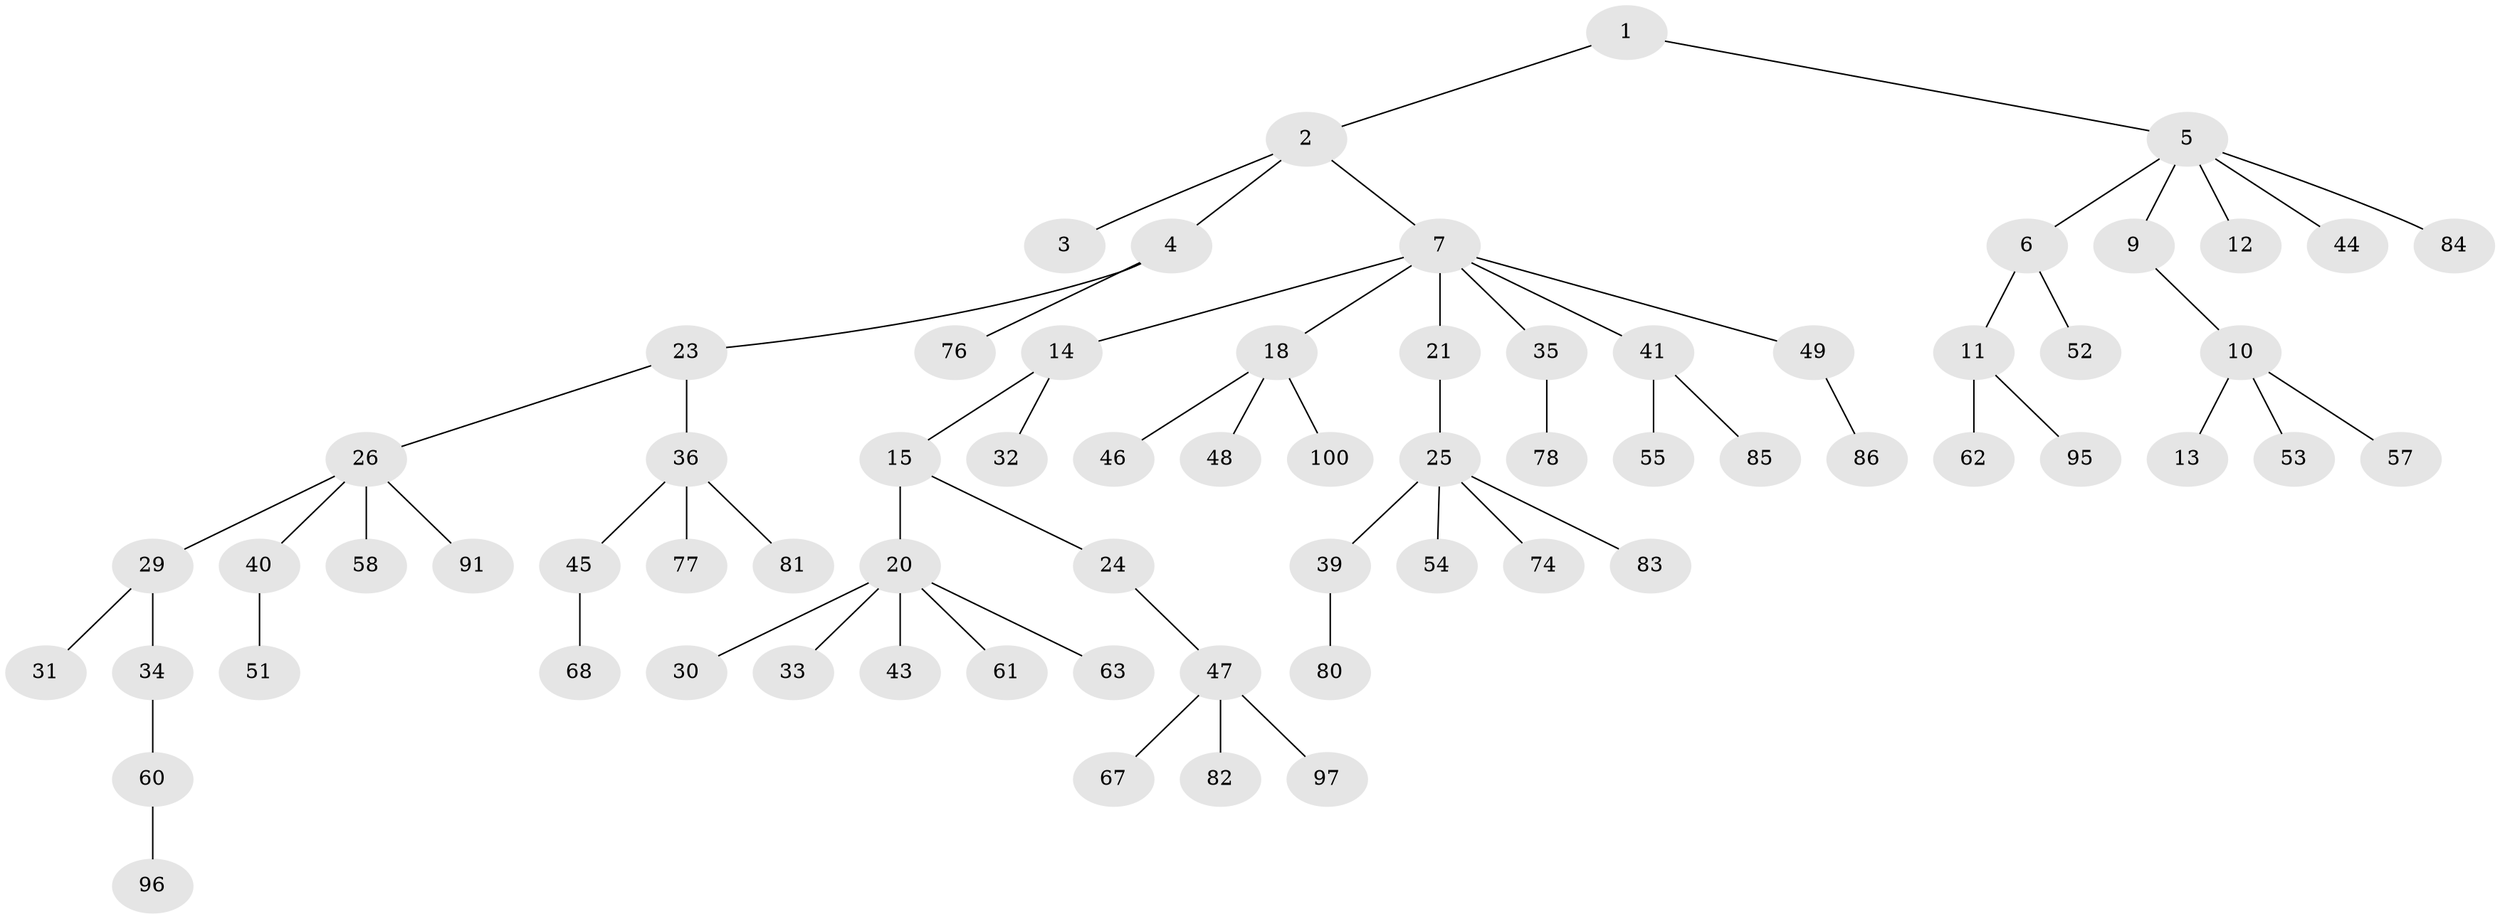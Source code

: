 // original degree distribution, {2: 0.15, 5: 0.04, 1: 0.55, 3: 0.18, 6: 0.02, 4: 0.05, 7: 0.01}
// Generated by graph-tools (version 1.1) at 2025/11/02/21/25 10:11:10]
// undirected, 68 vertices, 67 edges
graph export_dot {
graph [start="1"]
  node [color=gray90,style=filled];
  1;
  2 [super="+90"];
  3;
  4 [super="+69"];
  5 [super="+17"];
  6 [super="+8"];
  7 [super="+28"];
  9 [super="+99"];
  10 [super="+88"];
  11 [super="+19"];
  12;
  13 [super="+92"];
  14 [super="+16"];
  15 [super="+37"];
  18 [super="+71"];
  20 [super="+27"];
  21 [super="+22"];
  23;
  24 [super="+98"];
  25 [super="+89"];
  26 [super="+38"];
  29;
  30;
  31 [super="+72"];
  32 [super="+50"];
  33;
  34 [super="+56"];
  35;
  36 [super="+64"];
  39 [super="+42"];
  40 [super="+59"];
  41 [super="+79"];
  43;
  44;
  45 [super="+87"];
  46 [super="+73"];
  47 [super="+66"];
  48;
  49 [super="+93"];
  51;
  52;
  53 [super="+65"];
  54;
  55;
  57 [super="+94"];
  58;
  60 [super="+70"];
  61;
  62 [super="+75"];
  63;
  67;
  68;
  74;
  76;
  77;
  78;
  80;
  81;
  82;
  83;
  84;
  85;
  86;
  91;
  95;
  96;
  97;
  100;
  1 -- 2;
  1 -- 5;
  2 -- 3;
  2 -- 4;
  2 -- 7;
  4 -- 23;
  4 -- 76;
  5 -- 6;
  5 -- 9;
  5 -- 12;
  5 -- 44;
  5 -- 84;
  6 -- 11;
  6 -- 52;
  7 -- 14;
  7 -- 18;
  7 -- 21;
  7 -- 41;
  7 -- 49;
  7 -- 35;
  9 -- 10;
  10 -- 13;
  10 -- 53;
  10 -- 57;
  11 -- 95;
  11 -- 62;
  14 -- 15;
  14 -- 32;
  15 -- 20;
  15 -- 24;
  18 -- 46;
  18 -- 48;
  18 -- 100;
  20 -- 30;
  20 -- 43;
  20 -- 63;
  20 -- 33;
  20 -- 61;
  21 -- 25;
  23 -- 26;
  23 -- 36;
  24 -- 47;
  25 -- 39;
  25 -- 54;
  25 -- 74;
  25 -- 83;
  26 -- 29;
  26 -- 40;
  26 -- 91;
  26 -- 58;
  29 -- 31;
  29 -- 34;
  34 -- 60;
  35 -- 78;
  36 -- 45;
  36 -- 81;
  36 -- 77;
  39 -- 80;
  40 -- 51;
  41 -- 55;
  41 -- 85;
  45 -- 68;
  47 -- 67;
  47 -- 97;
  47 -- 82;
  49 -- 86;
  60 -- 96;
}
